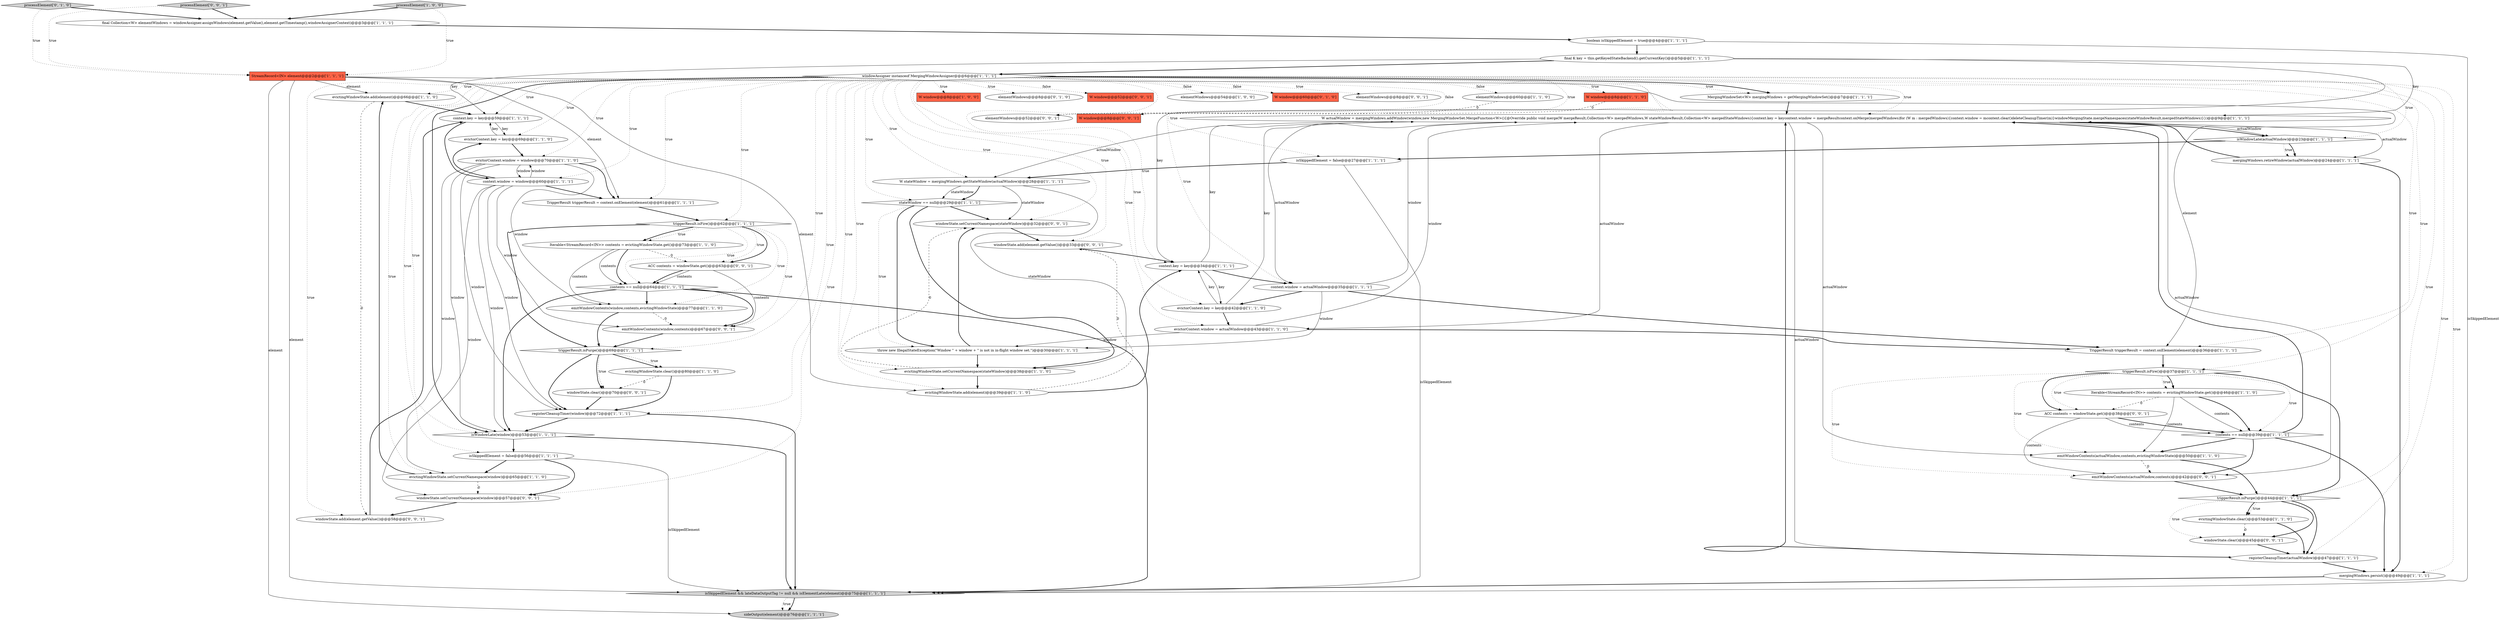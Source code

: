 digraph {
27 [style = filled, label = "W actualWindow = mergingWindows.addWindow(window,new MergingWindowSet.MergeFunction<W>(){@Override public void merge(W mergeResult,Collection<W> mergedWindows,W stateWindowResult,Collection<W> mergedStateWindows){context.key = keycontext.window = mergeResultcontext.onMerge(mergedWindows)for (W m : mergedWindows){context.window = mcontext.clear()deleteCleanupTimer(m)}windowMergingState.mergeNamespaces(stateWindowResult,mergedStateWindows)}})@@@9@@@['1', '1', '1']", fillcolor = white, shape = ellipse image = "AAA0AAABBB1BBB"];
11 [style = filled, label = "evictingWindowState.setCurrentNamespace(window)@@@65@@@['1', '1', '0']", fillcolor = white, shape = ellipse image = "AAA0AAABBB1BBB"];
34 [style = filled, label = "sideOutput(element)@@@76@@@['1', '1', '1']", fillcolor = lightgray, shape = ellipse image = "AAA0AAABBB1BBB"];
29 [style = filled, label = "Iterable<StreamRecord<IN>> contents = evictingWindowState.get()@@@46@@@['1', '1', '0']", fillcolor = white, shape = ellipse image = "AAA0AAABBB1BBB"];
1 [style = filled, label = "W window@@@8@@@['1', '0', '0']", fillcolor = tomato, shape = box image = "AAA0AAABBB1BBB"];
52 [style = filled, label = "elementWindows@@@8@@@['0', '1', '0']", fillcolor = white, shape = ellipse image = "AAA0AAABBB2BBB"];
56 [style = filled, label = "windowState.add(element.getValue())@@@33@@@['0', '0', '1']", fillcolor = white, shape = ellipse image = "AAA0AAABBB3BBB"];
62 [style = filled, label = "W window@@@52@@@['0', '0', '1']", fillcolor = tomato, shape = box image = "AAA0AAABBB3BBB"];
32 [style = filled, label = "triggerResult.isPurge()@@@69@@@['1', '1', '1']", fillcolor = white, shape = diamond image = "AAA0AAABBB1BBB"];
28 [style = filled, label = "emitWindowContents(actualWindow,contents,evictingWindowState)@@@50@@@['1', '1', '0']", fillcolor = white, shape = ellipse image = "AAA0AAABBB1BBB"];
16 [style = filled, label = "isWindowLate(window)@@@53@@@['1', '1', '1']", fillcolor = white, shape = diamond image = "AAA0AAABBB1BBB"];
42 [style = filled, label = "evictingWindowState.add(element)@@@39@@@['1', '1', '0']", fillcolor = white, shape = ellipse image = "AAA0AAABBB1BBB"];
14 [style = filled, label = "StreamRecord<IN> element@@@2@@@['1', '1', '1']", fillcolor = tomato, shape = box image = "AAA0AAABBB1BBB"];
25 [style = filled, label = "evictorContext.window = window@@@70@@@['1', '1', '0']", fillcolor = white, shape = ellipse image = "AAA0AAABBB1BBB"];
15 [style = filled, label = "registerCleanupTimer(actualWindow)@@@47@@@['1', '1', '1']", fillcolor = white, shape = ellipse image = "AAA0AAABBB1BBB"];
21 [style = filled, label = "stateWindow == null@@@29@@@['1', '1', '1']", fillcolor = white, shape = diamond image = "AAA0AAABBB1BBB"];
24 [style = filled, label = "processElement['1', '0', '0']", fillcolor = lightgray, shape = diamond image = "AAA0AAABBB1BBB"];
9 [style = filled, label = "W stateWindow = mergingWindows.getStateWindow(actualWindow)@@@28@@@['1', '1', '1']", fillcolor = white, shape = ellipse image = "AAA0AAABBB1BBB"];
10 [style = filled, label = "triggerResult.isFire()@@@37@@@['1', '1', '1']", fillcolor = white, shape = diamond image = "AAA0AAABBB1BBB"];
43 [style = filled, label = "final K key = this.getKeyedStateBackend().getCurrentKey()@@@5@@@['1', '1', '1']", fillcolor = white, shape = ellipse image = "AAA0AAABBB1BBB"];
19 [style = filled, label = "triggerResult.isPurge()@@@44@@@['1', '1', '1']", fillcolor = white, shape = diamond image = "AAA0AAABBB1BBB"];
50 [style = filled, label = "registerCleanupTimer(window)@@@72@@@['1', '1', '1']", fillcolor = white, shape = ellipse image = "AAA0AAABBB1BBB"];
36 [style = filled, label = "evictingWindowState.clear()@@@53@@@['1', '1', '0']", fillcolor = white, shape = ellipse image = "AAA0AAABBB1BBB"];
57 [style = filled, label = "windowState.clear()@@@70@@@['0', '0', '1']", fillcolor = white, shape = ellipse image = "AAA0AAABBB3BBB"];
67 [style = filled, label = "elementWindows@@@52@@@['0', '0', '1']", fillcolor = white, shape = ellipse image = "AAA0AAABBB3BBB"];
47 [style = filled, label = "evictorContext.key = key@@@69@@@['1', '1', '0']", fillcolor = white, shape = ellipse image = "AAA0AAABBB1BBB"];
35 [style = filled, label = "final Collection<W> elementWindows = windowAssigner.assignWindows(element.getValue(),element.getTimestamp(),windowAssignerContext)@@@3@@@['1', '1', '1']", fillcolor = white, shape = ellipse image = "AAA0AAABBB1BBB"];
23 [style = filled, label = "evictingWindowState.clear()@@@80@@@['1', '1', '0']", fillcolor = white, shape = ellipse image = "AAA0AAABBB1BBB"];
6 [style = filled, label = "isSkippedElement && lateDataOutputTag != null && isElementLate(element)@@@75@@@['1', '1', '1']", fillcolor = lightgray, shape = diamond image = "AAA0AAABBB1BBB"];
30 [style = filled, label = "windowAssigner instanceof MergingWindowAssigner@@@6@@@['1', '1', '1']", fillcolor = white, shape = diamond image = "AAA0AAABBB1BBB"];
38 [style = filled, label = "elementWindows@@@54@@@['1', '0', '0']", fillcolor = white, shape = ellipse image = "AAA0AAABBB1BBB"];
53 [style = filled, label = "W window@@@60@@@['0', '1', '0']", fillcolor = tomato, shape = box image = "AAA0AAABBB2BBB"];
58 [style = filled, label = "elementWindows@@@8@@@['0', '0', '1']", fillcolor = white, shape = ellipse image = "AAA0AAABBB3BBB"];
5 [style = filled, label = "boolean isSkippedElement = true@@@4@@@['1', '1', '1']", fillcolor = white, shape = ellipse image = "AAA0AAABBB1BBB"];
46 [style = filled, label = "contents == null@@@64@@@['1', '1', '1']", fillcolor = white, shape = diamond image = "AAA0AAABBB1BBB"];
60 [style = filled, label = "ACC contents = windowState.get()@@@38@@@['0', '0', '1']", fillcolor = white, shape = ellipse image = "AAA0AAABBB3BBB"];
39 [style = filled, label = "triggerResult.isFire()@@@62@@@['1', '1', '1']", fillcolor = white, shape = diamond image = "AAA0AAABBB1BBB"];
54 [style = filled, label = "emitWindowContents(window,contents)@@@67@@@['0', '0', '1']", fillcolor = white, shape = ellipse image = "AAA0AAABBB3BBB"];
44 [style = filled, label = "isWindowLate(actualWindow)@@@23@@@['1', '1', '1']", fillcolor = white, shape = diamond image = "AAA0AAABBB1BBB"];
3 [style = filled, label = "contents == null@@@39@@@['1', '1', '1']", fillcolor = white, shape = diamond image = "AAA0AAABBB1BBB"];
37 [style = filled, label = "W window@@@8@@@['1', '1', '0']", fillcolor = tomato, shape = box image = "AAA0AAABBB1BBB"];
59 [style = filled, label = "windowState.setCurrentNamespace(stateWindow)@@@32@@@['0', '0', '1']", fillcolor = white, shape = ellipse image = "AAA0AAABBB3BBB"];
45 [style = filled, label = "isSkippedElement = false@@@27@@@['1', '1', '1']", fillcolor = white, shape = ellipse image = "AAA0AAABBB1BBB"];
68 [style = filled, label = "windowState.clear()@@@45@@@['0', '0', '1']", fillcolor = white, shape = ellipse image = "AAA0AAABBB3BBB"];
61 [style = filled, label = "emitWindowContents(actualWindow,contents)@@@42@@@['0', '0', '1']", fillcolor = white, shape = ellipse image = "AAA0AAABBB3BBB"];
7 [style = filled, label = "mergingWindows.persist()@@@49@@@['1', '1', '1']", fillcolor = white, shape = ellipse image = "AAA0AAABBB1BBB"];
22 [style = filled, label = "evictorContext.key = key@@@42@@@['1', '1', '0']", fillcolor = white, shape = ellipse image = "AAA0AAABBB1BBB"];
51 [style = filled, label = "processElement['0', '1', '0']", fillcolor = lightgray, shape = diamond image = "AAA0AAABBB2BBB"];
55 [style = filled, label = "processElement['0', '0', '1']", fillcolor = lightgray, shape = diamond image = "AAA0AAABBB3BBB"];
64 [style = filled, label = "W window@@@8@@@['0', '0', '1']", fillcolor = tomato, shape = box image = "AAA0AAABBB3BBB"];
48 [style = filled, label = "emitWindowContents(window,contents,evictingWindowState)@@@77@@@['1', '1', '0']", fillcolor = white, shape = ellipse image = "AAA0AAABBB1BBB"];
18 [style = filled, label = "context.window = actualWindow@@@35@@@['1', '1', '1']", fillcolor = white, shape = ellipse image = "AAA0AAABBB1BBB"];
20 [style = filled, label = "isSkippedElement = false@@@56@@@['1', '1', '1']", fillcolor = white, shape = ellipse image = "AAA0AAABBB1BBB"];
63 [style = filled, label = "windowState.setCurrentNamespace(window)@@@57@@@['0', '0', '1']", fillcolor = white, shape = ellipse image = "AAA0AAABBB3BBB"];
4 [style = filled, label = "evictingWindowState.add(element)@@@66@@@['1', '1', '0']", fillcolor = white, shape = ellipse image = "AAA0AAABBB1BBB"];
12 [style = filled, label = "throw new IllegalStateException(\"Window \" + window + \" is not in in-flight window set.\")@@@30@@@['1', '1', '1']", fillcolor = white, shape = ellipse image = "AAA0AAABBB1BBB"];
41 [style = filled, label = "context.key = key@@@59@@@['1', '1', '1']", fillcolor = white, shape = ellipse image = "AAA0AAABBB1BBB"];
49 [style = filled, label = "elementWindows@@@60@@@['1', '1', '0']", fillcolor = white, shape = ellipse image = "AAA0AAABBB1BBB"];
31 [style = filled, label = "context.window = window@@@60@@@['1', '1', '1']", fillcolor = white, shape = ellipse image = "AAA0AAABBB1BBB"];
40 [style = filled, label = "TriggerResult triggerResult = context.onElement(element)@@@61@@@['1', '1', '1']", fillcolor = white, shape = ellipse image = "AAA0AAABBB1BBB"];
65 [style = filled, label = "ACC contents = windowState.get()@@@63@@@['0', '0', '1']", fillcolor = white, shape = ellipse image = "AAA0AAABBB3BBB"];
66 [style = filled, label = "windowState.add(element.getValue())@@@58@@@['0', '0', '1']", fillcolor = white, shape = ellipse image = "AAA0AAABBB3BBB"];
0 [style = filled, label = "TriggerResult triggerResult = context.onElement(element)@@@36@@@['1', '1', '1']", fillcolor = white, shape = ellipse image = "AAA0AAABBB1BBB"];
26 [style = filled, label = "evictorContext.window = actualWindow@@@43@@@['1', '1', '0']", fillcolor = white, shape = ellipse image = "AAA0AAABBB1BBB"];
17 [style = filled, label = "context.key = key@@@34@@@['1', '1', '1']", fillcolor = white, shape = ellipse image = "AAA0AAABBB1BBB"];
2 [style = filled, label = "Iterable<StreamRecord<IN>> contents = evictingWindowState.get()@@@73@@@['1', '1', '0']", fillcolor = white, shape = ellipse image = "AAA0AAABBB1BBB"];
8 [style = filled, label = "MergingWindowSet<W> mergingWindows = getMergingWindowSet()@@@7@@@['1', '1', '1']", fillcolor = white, shape = ellipse image = "AAA0AAABBB1BBB"];
33 [style = filled, label = "mergingWindows.retireWindow(actualWindow)@@@24@@@['1', '1', '1']", fillcolor = white, shape = ellipse image = "AAA0AAABBB1BBB"];
13 [style = filled, label = "evictingWindowState.setCurrentNamespace(stateWindow)@@@38@@@['1', '1', '0']", fillcolor = white, shape = ellipse image = "AAA0AAABBB1BBB"];
21->12 [style = dotted, label="true"];
30->44 [style = dotted, label="true"];
32->23 [style = bold, label=""];
27->9 [style = solid, label="actualWindow"];
44->33 [style = dotted, label="true"];
10->19 [style = bold, label=""];
27->44 [style = bold, label=""];
14->42 [style = solid, label="element"];
30->0 [style = dotted, label="true"];
61->19 [style = bold, label=""];
10->3 [style = dotted, label="true"];
19->36 [style = bold, label=""];
46->48 [style = bold, label=""];
27->44 [style = solid, label="actualWindow"];
10->29 [style = dotted, label="true"];
10->61 [style = dotted, label="true"];
3->27 [style = bold, label=""];
14->4 [style = solid, label="element"];
63->66 [style = bold, label=""];
36->68 [style = dashed, label="0"];
18->22 [style = bold, label=""];
9->21 [style = solid, label="stateWindow"];
39->65 [style = dotted, label="true"];
30->53 [style = dotted, label="false"];
2->48 [style = solid, label="contents"];
46->54 [style = bold, label=""];
25->48 [style = solid, label="window"];
25->16 [style = solid, label="window"];
39->46 [style = dotted, label="true"];
9->21 [style = bold, label=""];
30->63 [style = dotted, label="true"];
31->40 [style = bold, label=""];
43->41 [style = solid, label="key"];
30->8 [style = bold, label=""];
19->15 [style = bold, label=""];
30->39 [style = dotted, label="true"];
26->27 [style = solid, label="window"];
8->27 [style = bold, label=""];
23->57 [style = dashed, label="0"];
18->0 [style = bold, label=""];
25->40 [style = bold, label=""];
20->63 [style = bold, label=""];
21->13 [style = bold, label=""];
33->7 [style = bold, label=""];
30->41 [style = dotted, label="true"];
13->59 [style = dashed, label="0"];
39->2 [style = dotted, label="true"];
17->27 [style = solid, label="key"];
31->25 [style = solid, label="window"];
41->47 [style = solid, label="key"];
30->7 [style = dotted, label="true"];
49->67 [style = dashed, label="0"];
16->6 [style = bold, label=""];
46->6 [style = bold, label=""];
30->19 [style = dotted, label="true"];
30->50 [style = dotted, label="true"];
21->59 [style = bold, label=""];
66->41 [style = bold, label=""];
51->35 [style = bold, label=""];
60->61 [style = solid, label="contents"];
47->41 [style = solid, label="key"];
25->31 [style = solid, label="window"];
33->27 [style = bold, label=""];
3->61 [style = bold, label=""];
30->49 [style = dotted, label="false"];
19->36 [style = dotted, label="true"];
55->14 [style = dotted, label="true"];
5->6 [style = solid, label="isSkippedElement"];
35->5 [style = bold, label=""];
26->0 [style = bold, label=""];
31->54 [style = solid, label="window"];
4->66 [style = dashed, label="0"];
47->25 [style = bold, label=""];
3->7 [style = bold, label=""];
48->54 [style = dashed, label="0"];
65->46 [style = solid, label="contents"];
7->6 [style = bold, label=""];
28->19 [style = bold, label=""];
30->32 [style = dotted, label="true"];
42->56 [style = dashed, label="0"];
48->32 [style = bold, label=""];
30->56 [style = dotted, label="true"];
30->9 [style = dotted, label="true"];
14->6 [style = solid, label="element"];
31->47 [style = bold, label=""];
29->3 [style = solid, label="contents"];
43->17 [style = solid, label="key"];
59->56 [style = bold, label=""];
44->45 [style = bold, label=""];
16->20 [style = bold, label=""];
26->12 [style = solid, label="window"];
65->46 [style = bold, label=""];
55->35 [style = bold, label=""];
30->66 [style = dotted, label="true"];
19->68 [style = dotted, label="true"];
65->54 [style = solid, label="contents"];
18->12 [style = solid, label="window"];
30->45 [style = dotted, label="true"];
27->26 [style = solid, label="actualWindow"];
43->27 [style = solid, label="key"];
32->50 [style = bold, label=""];
10->60 [style = bold, label=""];
51->14 [style = dotted, label="true"];
45->6 [style = solid, label="isSkippedElement"];
14->40 [style = solid, label="element"];
22->17 [style = solid, label="key"];
27->61 [style = solid, label="actualWindow"];
22->26 [style = bold, label=""];
20->6 [style = solid, label="isSkippedElement"];
46->16 [style = bold, label=""];
30->42 [style = dotted, label="true"];
30->58 [style = dotted, label="true"];
13->42 [style = bold, label=""];
6->34 [style = bold, label=""];
10->28 [style = dotted, label="true"];
37->64 [style = dashed, label="0"];
32->57 [style = dotted, label="true"];
30->10 [style = dotted, label="true"];
27->15 [style = solid, label="actualWindow"];
30->67 [style = dotted, label="false"];
11->4 [style = bold, label=""];
44->33 [style = bold, label=""];
19->68 [style = bold, label=""];
30->4 [style = dotted, label="true"];
32->57 [style = bold, label=""];
68->15 [style = bold, label=""];
4->41 [style = bold, label=""];
21->12 [style = bold, label=""];
12->13 [style = bold, label=""];
60->3 [style = bold, label=""];
3->28 [style = bold, label=""];
40->39 [style = bold, label=""];
30->13 [style = dotted, label="true"];
30->25 [style = dotted, label="true"];
30->20 [style = dotted, label="true"];
27->18 [style = solid, label="actualWindow"];
30->18 [style = dotted, label="true"];
39->48 [style = dotted, label="true"];
39->2 [style = bold, label=""];
31->16 [style = solid, label="window"];
17->22 [style = solid, label="key"];
39->32 [style = bold, label=""];
30->8 [style = dotted, label="true"];
41->31 [style = bold, label=""];
30->37 [style = dotted, label="true"];
30->17 [style = dotted, label="true"];
14->34 [style = solid, label="element"];
9->13 [style = solid, label="stateWindow"];
31->63 [style = solid, label="window"];
30->11 [style = dotted, label="true"];
45->9 [style = bold, label=""];
30->31 [style = dotted, label="true"];
30->52 [style = dotted, label="true"];
23->50 [style = bold, label=""];
20->11 [style = bold, label=""];
39->54 [style = dotted, label="true"];
28->61 [style = dashed, label="0"];
2->46 [style = bold, label=""];
30->1 [style = dotted, label="true"];
22->27 [style = solid, label="key"];
25->11 [style = solid, label="window"];
50->6 [style = bold, label=""];
24->14 [style = dotted, label="true"];
15->7 [style = bold, label=""];
57->50 [style = bold, label=""];
2->46 [style = solid, label="contents"];
24->35 [style = bold, label=""];
29->28 [style = solid, label="contents"];
30->27 [style = dotted, label="true"];
32->23 [style = dotted, label="true"];
42->17 [style = bold, label=""];
29->3 [style = bold, label=""];
36->15 [style = bold, label=""];
30->47 [style = dotted, label="true"];
31->50 [style = solid, label="window"];
50->16 [style = bold, label=""];
18->27 [style = solid, label="window"];
30->26 [style = dotted, label="true"];
9->59 [style = solid, label="stateWindow"];
39->65 [style = bold, label=""];
30->21 [style = dotted, label="true"];
30->40 [style = dotted, label="true"];
11->63 [style = dashed, label="0"];
43->30 [style = bold, label=""];
56->17 [style = bold, label=""];
60->3 [style = solid, label="contents"];
14->0 [style = solid, label="element"];
5->43 [style = bold, label=""];
30->64 [style = dotted, label="true"];
0->10 [style = bold, label=""];
25->50 [style = solid, label="window"];
10->29 [style = bold, label=""];
30->38 [style = dotted, label="false"];
30->16 [style = dotted, label="true"];
30->59 [style = dotted, label="true"];
12->59 [style = bold, label=""];
6->34 [style = dotted, label="true"];
54->32 [style = bold, label=""];
10->60 [style = dotted, label="true"];
2->65 [style = dashed, label="0"];
27->28 [style = solid, label="actualWindow"];
30->62 [style = dotted, label="false"];
30->16 [style = bold, label=""];
15->27 [style = bold, label=""];
30->22 [style = dotted, label="true"];
30->15 [style = dotted, label="true"];
29->60 [style = dashed, label="0"];
17->18 [style = bold, label=""];
27->33 [style = solid, label="actualWindow"];
}
